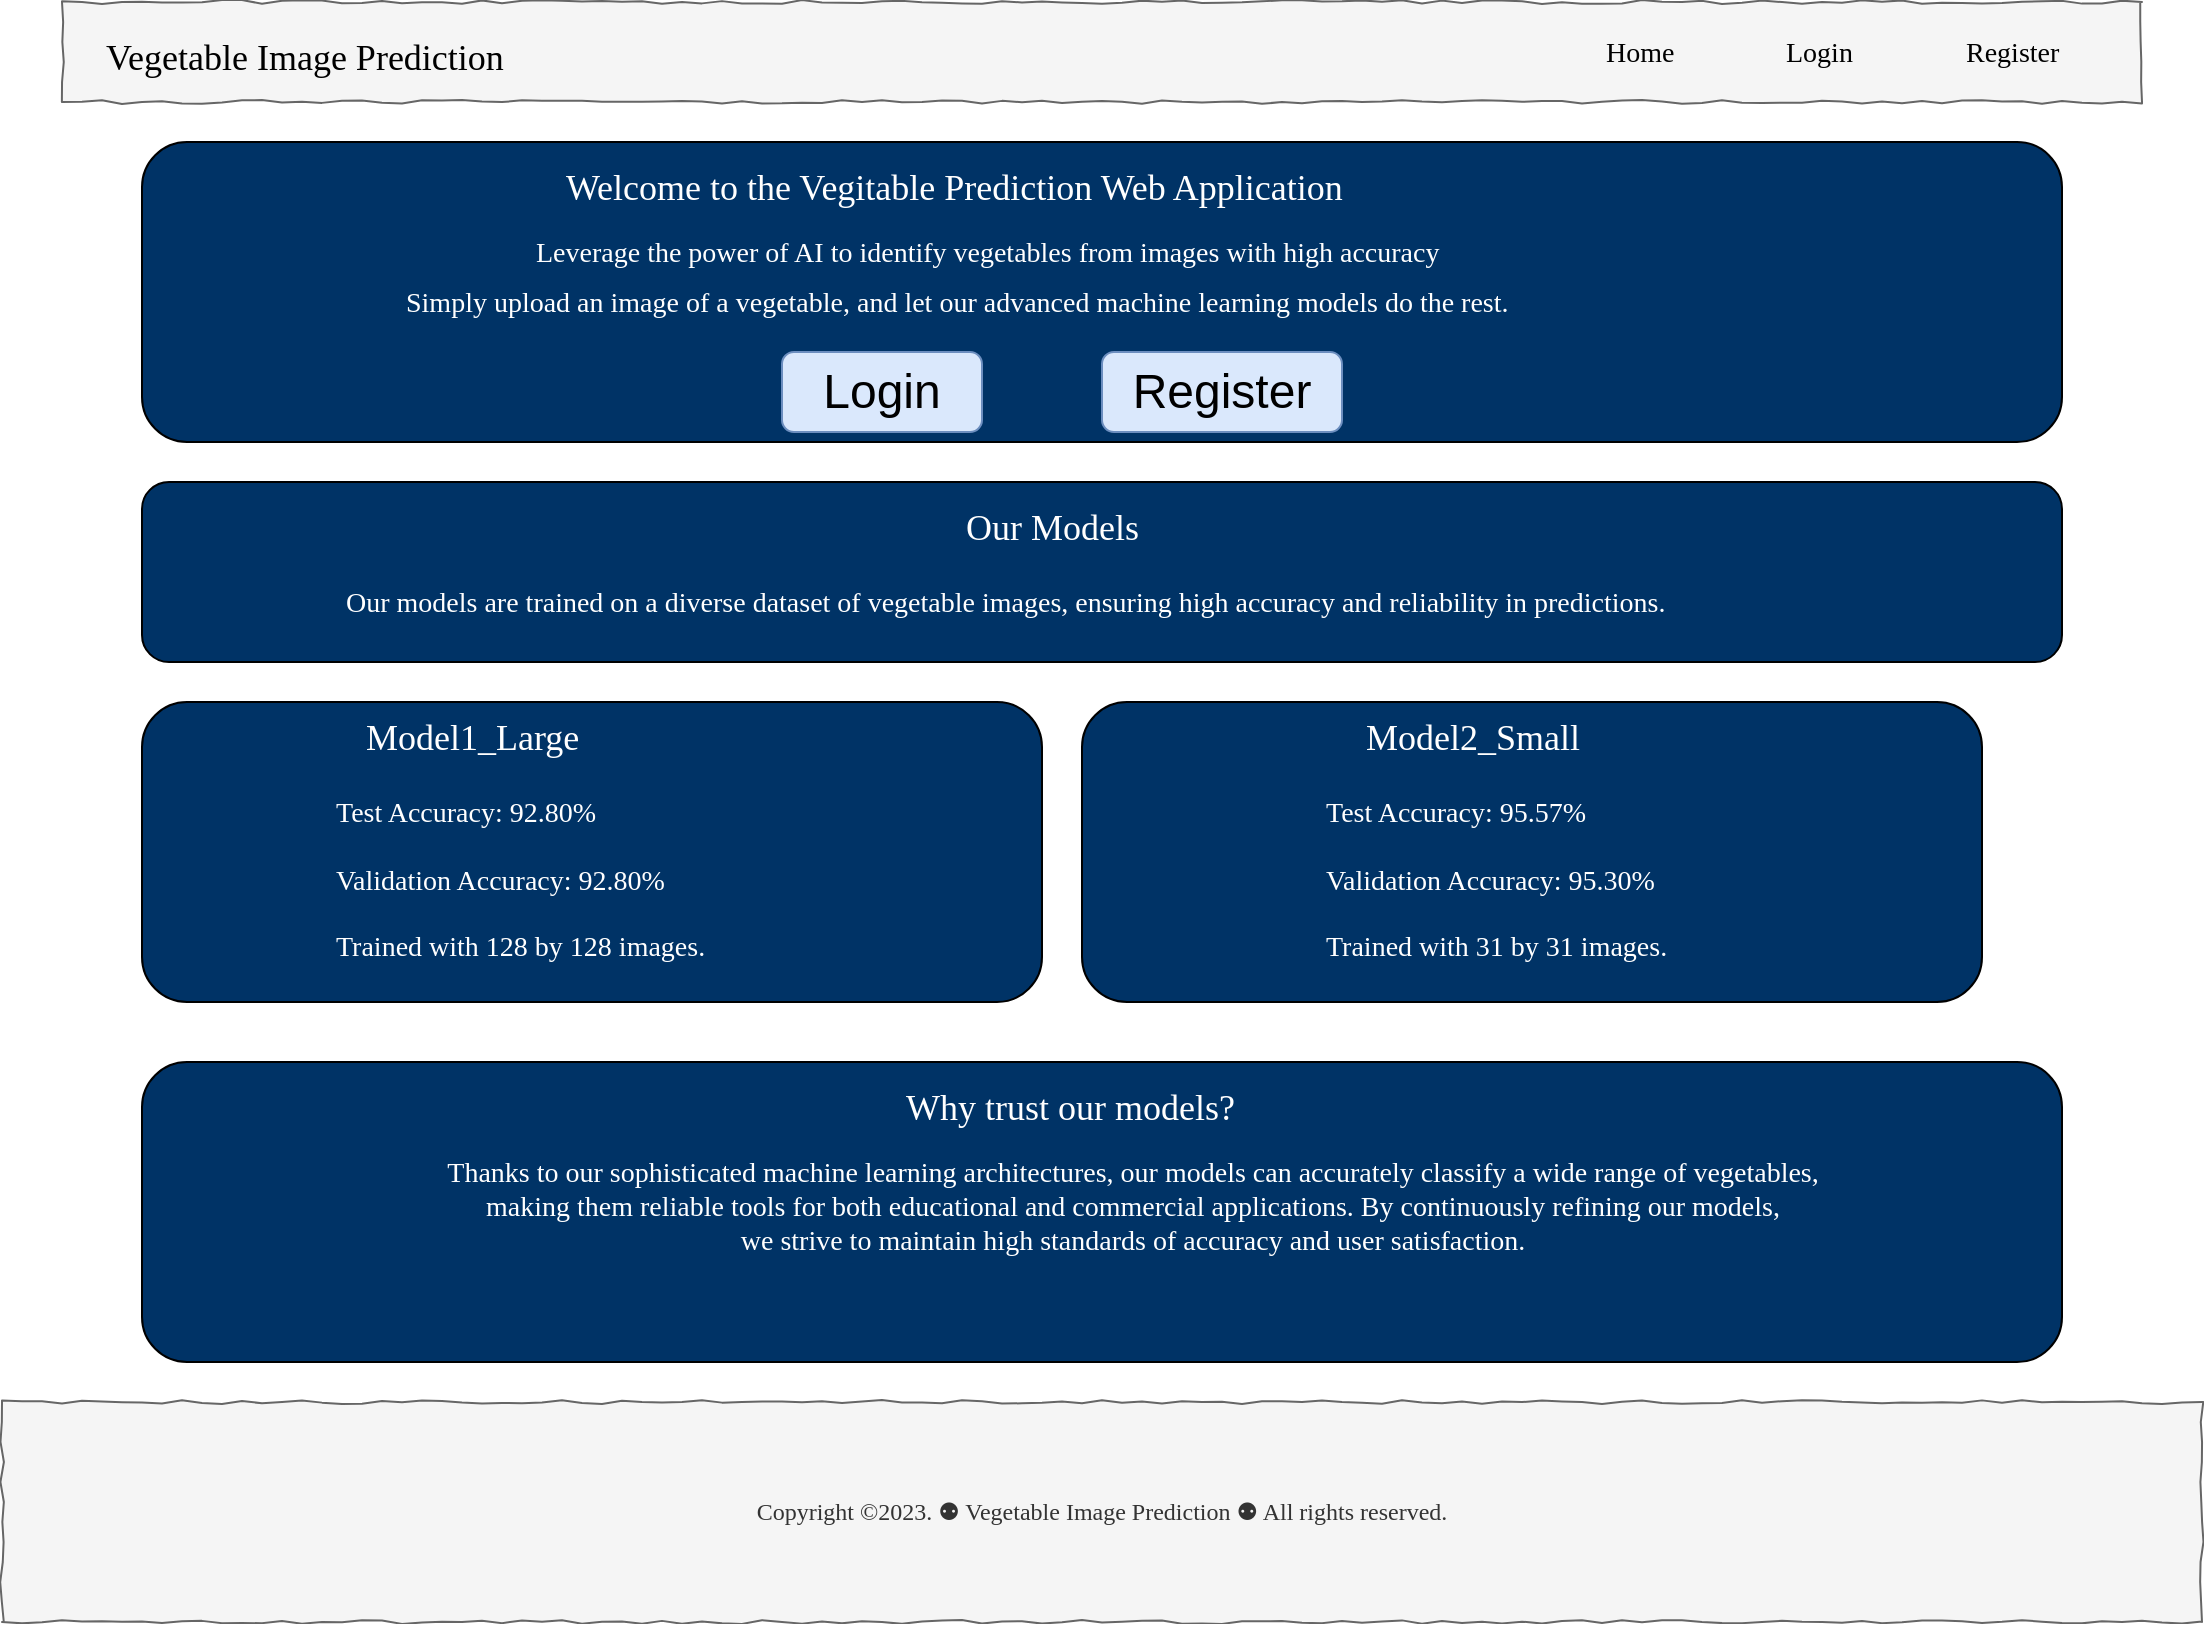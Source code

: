 <mxfile version="23.1.2" type="gitlab">
  <diagram name="Page-1" id="03018318-947c-dd8e-b7a3-06fadd420f32">
    <mxGraphModel dx="1772" dy="870" grid="1" gridSize="10" guides="1" tooltips="1" connect="1" arrows="1" fold="1" page="1" pageScale="1" pageWidth="1100" pageHeight="850" background="#ffffff" math="0" shadow="0">
      <root>
        <mxCell id="0" />
        <mxCell id="1" parent="0" />
        <mxCell id="Bl28zFwEmdk2h7wHJkve-1" value="" style="whiteSpace=wrap;html=1;rounded=0;shadow=0;labelBackgroundColor=none;strokeWidth=1;fillColor=#f5f5f5;fontFamily=Verdana;fontSize=12;align=center;comic=1;fontColor=#333333;strokeColor=#666666;" vertex="1" parent="1">
          <mxGeometry x="30" y="40" width="1040" height="50" as="geometry" />
        </mxCell>
        <mxCell id="Bl28zFwEmdk2h7wHJkve-2" value="Home" style="text;html=1;points=[];align=left;verticalAlign=top;spacingTop=-4;fontSize=14;fontFamily=Verdana" vertex="1" parent="1">
          <mxGeometry x="800" y="55" width="60" height="20" as="geometry" />
        </mxCell>
        <mxCell id="Bl28zFwEmdk2h7wHJkve-3" value="Login" style="text;html=1;points=[];align=left;verticalAlign=top;spacingTop=-4;fontSize=14;fontFamily=Verdana" vertex="1" parent="1">
          <mxGeometry x="890" y="55" width="60" height="20" as="geometry" />
        </mxCell>
        <mxCell id="Bl28zFwEmdk2h7wHJkve-4" value="Register" style="text;html=1;points=[];align=left;verticalAlign=top;spacingTop=-4;fontSize=14;fontFamily=Verdana" vertex="1" parent="1">
          <mxGeometry x="980" y="55" width="60" height="20" as="geometry" />
        </mxCell>
        <mxCell id="Bl28zFwEmdk2h7wHJkve-5" value="&lt;span style=&quot;font-size: 18px;&quot;&gt;Vegetable Image Prediction&lt;/span&gt;" style="text;html=1;points=[];align=left;verticalAlign=top;spacingTop=-4;fontSize=14;fontFamily=Verdana" vertex="1" parent="1">
          <mxGeometry x="50" y="55" width="60" height="20" as="geometry" />
        </mxCell>
        <mxCell id="Bl28zFwEmdk2h7wHJkve-6" value="" style="rounded=1;whiteSpace=wrap;html=1;fillColor=#003366;" vertex="1" parent="1">
          <mxGeometry x="70" y="110" width="960" height="150" as="geometry" />
        </mxCell>
        <mxCell id="Bl28zFwEmdk2h7wHJkve-7" value="&lt;font color=&quot;#ffffff&quot; style=&quot;font-size: 18px;&quot;&gt;Welcome to the Vegitable Prediction Web Application&lt;/font&gt;" style="text;html=1;points=[];align=left;verticalAlign=top;spacingTop=-4;fontSize=14;fontFamily=Verdana" vertex="1" parent="1">
          <mxGeometry x="280" y="120" width="570" height="60" as="geometry" />
        </mxCell>
        <mxCell id="Bl28zFwEmdk2h7wHJkve-8" style="edgeStyle=orthogonalEdgeStyle;rounded=0;orthogonalLoop=1;jettySize=auto;html=1;exitX=1;exitY=0.5;exitDx=0;exitDy=0;entryX=1;entryY=0.75;entryDx=0;entryDy=0;" edge="1" parent="1">
          <mxGeometry relative="1" as="geometry">
            <mxPoint x="790" y="350" as="sourcePoint" />
            <mxPoint x="790" y="360" as="targetPoint" />
          </mxGeometry>
        </mxCell>
        <mxCell id="Bl28zFwEmdk2h7wHJkve-14" value="Copyright ©2023. ⚉ Vegetable Image Prediction ⚉ All rights reserved." style="whiteSpace=wrap;html=1;rounded=0;shadow=0;labelBackgroundColor=none;strokeWidth=1;fillColor=#f5f5f5;fontFamily=Verdana;fontSize=12;align=center;comic=1;fontColor=#333333;strokeColor=#666666;" vertex="1" parent="1">
          <mxGeometry y="740" width="1100" height="110" as="geometry" />
        </mxCell>
        <mxCell id="Bl28zFwEmdk2h7wHJkve-19" value="&lt;font color=&quot;#ffffff&quot;&gt;Simply upload an image of a vegetable, and let our advanced machine learning models do the rest.&lt;/font&gt;" style="text;html=1;points=[];align=left;verticalAlign=top;spacingTop=-4;fontSize=14;fontFamily=Verdana" vertex="1" parent="1">
          <mxGeometry x="200" y="180" width="570" height="60" as="geometry" />
        </mxCell>
        <mxCell id="Bl28zFwEmdk2h7wHJkve-20" value="&lt;font color=&quot;#ffffff&quot;&gt;Leverage the power of AI to identify vegetables from images with high accuracy&lt;/font&gt;" style="text;html=1;points=[];align=left;verticalAlign=top;spacingTop=-4;fontSize=14;fontFamily=Verdana" vertex="1" parent="1">
          <mxGeometry x="265" y="155" width="570" height="60" as="geometry" />
        </mxCell>
        <mxCell id="Bl28zFwEmdk2h7wHJkve-21" value="&lt;font style=&quot;font-size: 24px;&quot;&gt;Login&lt;/font&gt;" style="rounded=1;whiteSpace=wrap;html=1;fillColor=#dae8fc;strokeColor=#6c8ebf;" vertex="1" parent="1">
          <mxGeometry x="390" y="215" width="100" height="40" as="geometry" />
        </mxCell>
        <mxCell id="Bl28zFwEmdk2h7wHJkve-22" value="&lt;span style=&quot;font-size: 24px;&quot;&gt;Register&lt;/span&gt;" style="rounded=1;whiteSpace=wrap;html=1;fillColor=#dae8fc;strokeColor=#6c8ebf;" vertex="1" parent="1">
          <mxGeometry x="550" y="215" width="120" height="40" as="geometry" />
        </mxCell>
        <mxCell id="Bl28zFwEmdk2h7wHJkve-24" value="" style="rounded=1;whiteSpace=wrap;html=1;fillColor=#003366;" vertex="1" parent="1">
          <mxGeometry x="70" y="280" width="960" height="90" as="geometry" />
        </mxCell>
        <mxCell id="Bl28zFwEmdk2h7wHJkve-25" value="&lt;font color=&quot;#ffffff&quot; style=&quot;font-size: 18px;&quot;&gt;Our Models&lt;/font&gt;" style="text;html=1;points=[];align=left;verticalAlign=top;spacingTop=-4;fontSize=14;fontFamily=Verdana" vertex="1" parent="1">
          <mxGeometry x="480" y="290" width="125" height="60" as="geometry" />
        </mxCell>
        <mxCell id="Bl28zFwEmdk2h7wHJkve-26" value="&lt;font color=&quot;#ffffff&quot;&gt;Our models are trained on a diverse dataset of vegetable images, ensuring high accuracy and reliability in predictions.&lt;/font&gt;" style="text;html=1;points=[];align=left;verticalAlign=top;spacingTop=-4;fontSize=14;fontFamily=Verdana" vertex="1" parent="1">
          <mxGeometry x="170" y="330" width="680" height="70" as="geometry" />
        </mxCell>
        <mxCell id="Bl28zFwEmdk2h7wHJkve-27" value="" style="rounded=1;whiteSpace=wrap;html=1;fillColor=#003366;" vertex="1" parent="1">
          <mxGeometry x="70" y="390" width="450" height="150" as="geometry" />
        </mxCell>
        <mxCell id="Bl28zFwEmdk2h7wHJkve-28" value="" style="rounded=1;whiteSpace=wrap;html=1;fillColor=#003366;" vertex="1" parent="1">
          <mxGeometry x="540" y="390" width="450" height="150" as="geometry" />
        </mxCell>
        <mxCell id="Bl28zFwEmdk2h7wHJkve-29" value="" style="rounded=1;whiteSpace=wrap;html=1;fillColor=#003366;" vertex="1" parent="1">
          <mxGeometry x="70" y="570" width="960" height="150" as="geometry" />
        </mxCell>
        <mxCell id="Bl28zFwEmdk2h7wHJkve-31" value="&lt;font color=&quot;#ffffff&quot; style=&quot;font-size: 18px;&quot;&gt;Why trust our models?&lt;/font&gt;" style="text;html=1;points=[];align=left;verticalAlign=top;spacingTop=-4;fontSize=14;fontFamily=Verdana" vertex="1" parent="1">
          <mxGeometry x="450" y="580" width="165" height="60" as="geometry" />
        </mxCell>
        <mxCell id="Bl28zFwEmdk2h7wHJkve-32" value="&lt;font color=&quot;#ffffff&quot;&gt;Thanks to our sophisticated machine learning architectures, our models can accurately classify a wide range of vegetables, &lt;br&gt;making them reliable tools for both educational and commercial applications. By continuously refining our models, &lt;br&gt;we strive to maintain high standards of accuracy and user satisfaction.&lt;/font&gt;" style="text;html=1;points=[];align=center;verticalAlign=top;spacingTop=-4;fontSize=14;fontFamily=Verdana" vertex="1" parent="1">
          <mxGeometry x="95" y="615" width="940" height="60" as="geometry" />
        </mxCell>
        <mxCell id="Bl28zFwEmdk2h7wHJkve-34" value="&lt;font color=&quot;#ffffff&quot; style=&quot;font-size: 18px;&quot;&gt;Model1_Large&lt;/font&gt;" style="text;html=1;points=[];align=left;verticalAlign=top;spacingTop=-4;fontSize=14;fontFamily=Verdana" vertex="1" parent="1">
          <mxGeometry x="180" y="395" width="165" height="60" as="geometry" />
        </mxCell>
        <mxCell id="Bl28zFwEmdk2h7wHJkve-35" value="&lt;font color=&quot;#ffffff&quot; style=&quot;font-size: 18px;&quot;&gt;Model2_Small&lt;/font&gt;" style="text;html=1;points=[];align=left;verticalAlign=top;spacingTop=-4;fontSize=14;fontFamily=Verdana" vertex="1" parent="1">
          <mxGeometry x="680" y="395" width="165" height="60" as="geometry" />
        </mxCell>
        <mxCell id="Bl28zFwEmdk2h7wHJkve-36" value="&lt;div&gt;&lt;font color=&quot;#ffffff&quot;&gt;Test Accuracy: 92.80%&lt;/font&gt;&lt;/div&gt;&lt;div&gt;&lt;font color=&quot;#ffffff&quot;&gt;&lt;br&gt;&lt;/font&gt;&lt;/div&gt;&lt;div&gt;&lt;font color=&quot;#ffffff&quot;&gt;Validation Accuracy: 92.80%&lt;/font&gt;&lt;/div&gt;&lt;div&gt;&lt;font color=&quot;#ffffff&quot;&gt;&lt;br&gt;&lt;/font&gt;&lt;/div&gt;&lt;div&gt;&lt;font color=&quot;#ffffff&quot;&gt;Trained with 128 by 128 images.&lt;/font&gt;&lt;/div&gt;" style="text;html=1;points=[];align=left;verticalAlign=top;spacingTop=-4;fontSize=14;fontFamily=Verdana" vertex="1" parent="1">
          <mxGeometry x="165" y="435" width="260" height="95" as="geometry" />
        </mxCell>
        <mxCell id="Bl28zFwEmdk2h7wHJkve-37" value="&lt;div&gt;&lt;font color=&quot;#ffffff&quot;&gt;Test Accuracy: 95.57%&lt;/font&gt;&lt;/div&gt;&lt;div&gt;&lt;font color=&quot;#ffffff&quot;&gt;&lt;br&gt;&lt;/font&gt;&lt;/div&gt;&lt;div&gt;&lt;font color=&quot;#ffffff&quot;&gt;Validation Accuracy: 95.30%&lt;/font&gt;&lt;/div&gt;&lt;div&gt;&lt;font color=&quot;#ffffff&quot;&gt;&lt;br&gt;&lt;/font&gt;&lt;/div&gt;&lt;div&gt;&lt;font color=&quot;#ffffff&quot;&gt;Trained with 31 by 31 images.&lt;/font&gt;&lt;/div&gt;" style="text;html=1;points=[];align=left;verticalAlign=top;spacingTop=-4;fontSize=14;fontFamily=Verdana" vertex="1" parent="1">
          <mxGeometry x="660" y="435" width="260" height="95" as="geometry" />
        </mxCell>
      </root>
    </mxGraphModel>
  </diagram>
</mxfile>
